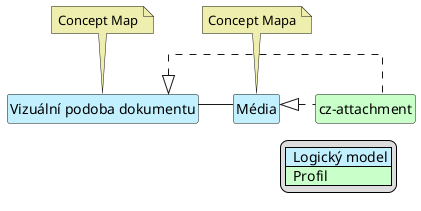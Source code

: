 @startuml
hide circle
hide stereotype
hide members
hide methods
skinparam linetype ortho
skinparam class {
BackgroundColor<<LogicalModel>> #APPLICATION
BackgroundColor<<Profile>> #TECHNOLOGY
}
legend right
| <#APPLICATION>  Logický model |
| <#TECHNOLOGY>  Profil |
endlegend

class "Vizuální podoba dokumentu" <<LogicalModel>> [[StructureDefinition-PresentedFormCz.html]]
note top #EEEEAE [[ConceptMap-AttachmentImagingOrder2FHIR-cz.html]]
Concept Map
endnote

class "Média" <<LogicalModel>> [[StructureDefinition-MédiaCz.html]]
note top #EEEEAE [[ConceptMap-AttachmentImagingOrder2FHIR-cz.html]]
Concept Mapa
endnote

class "cz-attachment" <<Profile>> [[StructureDefinition-cz-attachment.html]]

"Vizuální podoba dokumentu" -- "Média"

"Vizuální podoba dokumentu" <|. "cz-attachment"
"Média" <|. "cz-attachment"

/'
"Imaging Order Header" <|. "cz-patient-core"
"Imaging Order Header" <|. "cz-attachment"
"Imaging Order Header" <|. "cz-practitioner-core"
'/

"Vizuální podoba dokumentu" -r[hidden]-> "Média"
"Vizuální podoba dokumentu" -d[hidden]-> "cz-attachment"
"Média" -d[hidden]-> "cz-attachment"

@enduml
